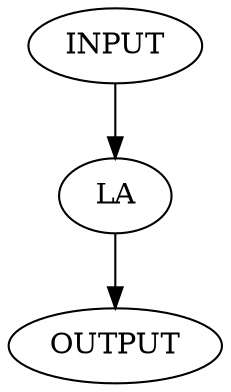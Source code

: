 digraph test {
I [label = "INPUT"];
LATCH [label = "LA"];
O [label = "OUTPUT"];
I -> LATCH -> O;
}


